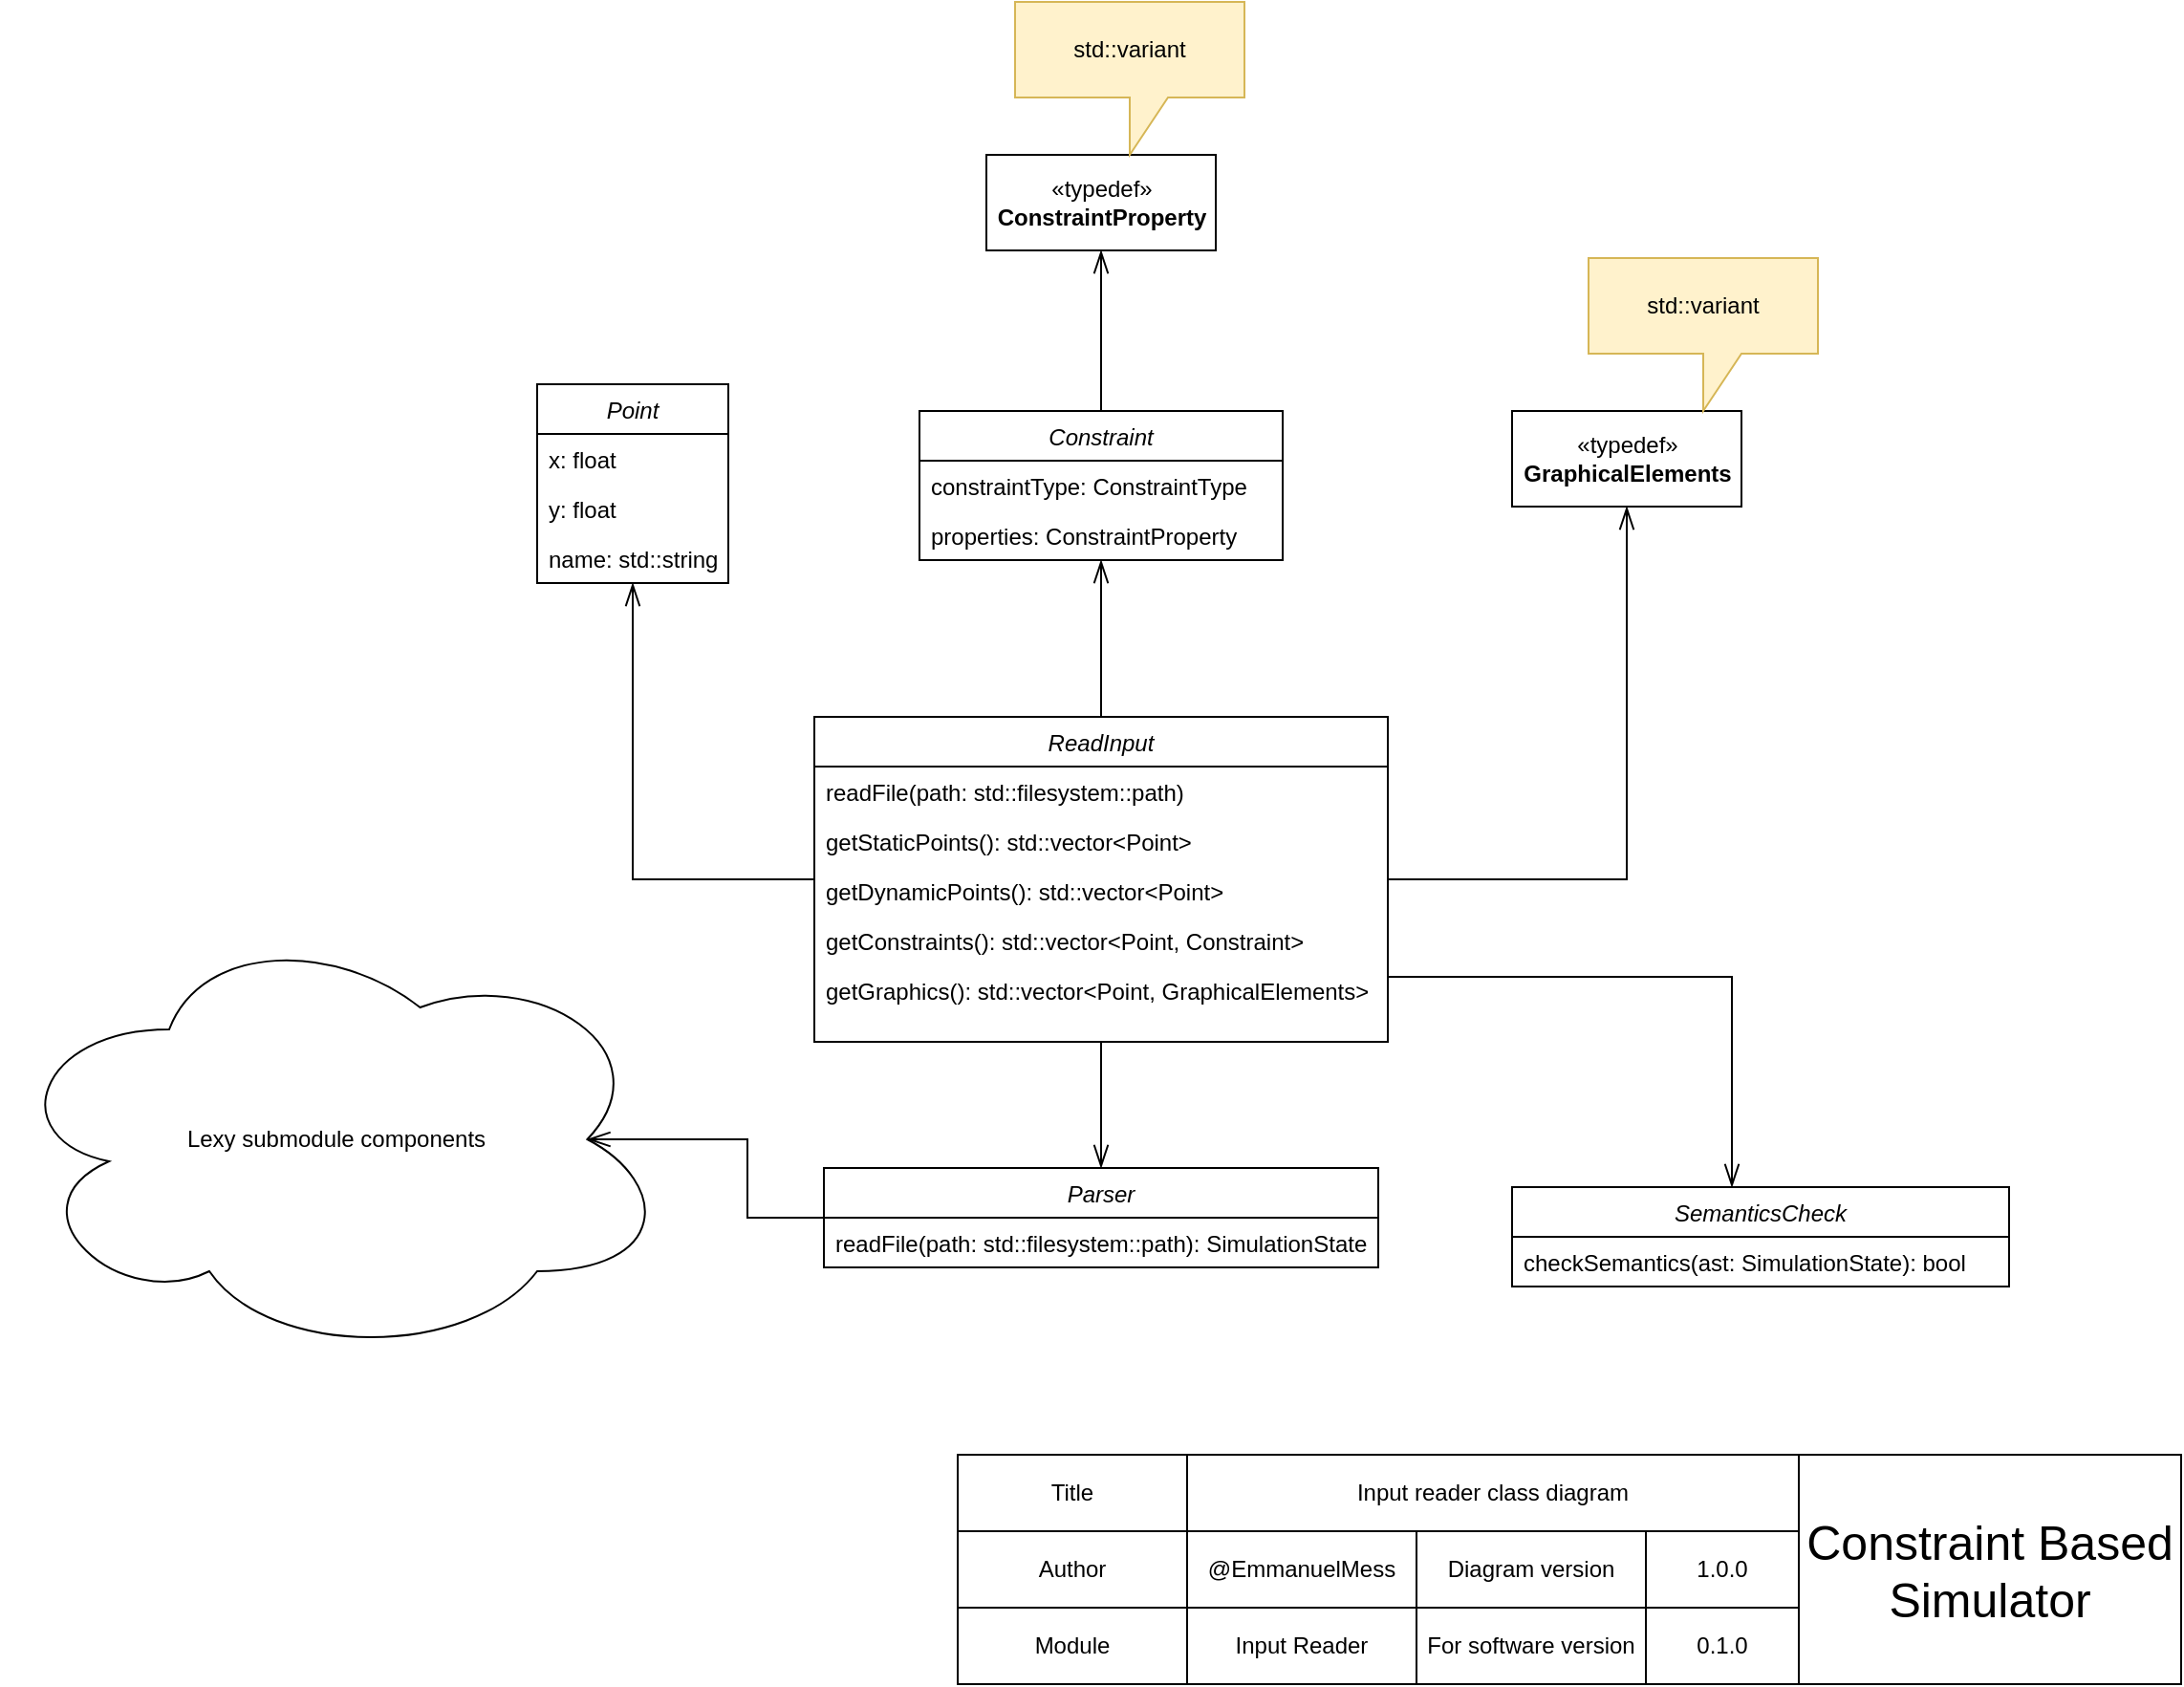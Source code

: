 <mxfile version="20.3.0" type="device"><diagram id="C5RBs43oDa-KdzZeNtuy" name="Page-1"><mxGraphModel dx="1382" dy="878" grid="1" gridSize="10" guides="1" tooltips="1" connect="1" arrows="1" fold="1" page="1" pageScale="1" pageWidth="1169" pageHeight="827" math="0" shadow="0"><root><mxCell id="WIyWlLk6GJQsqaUBKTNV-0"/><mxCell id="WIyWlLk6GJQsqaUBKTNV-1" parent="WIyWlLk6GJQsqaUBKTNV-0"/><mxCell id="K2Yrc4t2-jPAsuFykGhJ-18" style="edgeStyle=orthogonalEdgeStyle;rounded=0;orthogonalLoop=1;jettySize=auto;html=1;endSize=10;endArrow=openThin;endFill=0;" parent="WIyWlLk6GJQsqaUBKTNV-1" source="zkfFHV4jXpPFQw0GAbJ--0" target="K2Yrc4t2-jPAsuFykGhJ-2" edge="1"><mxGeometry relative="1" as="geometry"/></mxCell><mxCell id="K2Yrc4t2-jPAsuFykGhJ-19" style="edgeStyle=orthogonalEdgeStyle;rounded=0;orthogonalLoop=1;jettySize=auto;html=1;endSize=10;endArrow=openThin;endFill=0;" parent="WIyWlLk6GJQsqaUBKTNV-1" source="zkfFHV4jXpPFQw0GAbJ--0" target="K2Yrc4t2-jPAsuFykGhJ-10" edge="1"><mxGeometry relative="1" as="geometry"/></mxCell><mxCell id="K2Yrc4t2-jPAsuFykGhJ-20" style="edgeStyle=orthogonalEdgeStyle;rounded=0;orthogonalLoop=1;jettySize=auto;html=1;endSize=10;endArrow=openThin;endFill=0;" parent="WIyWlLk6GJQsqaUBKTNV-1" source="zkfFHV4jXpPFQw0GAbJ--0" target="K2Yrc4t2-jPAsuFykGhJ-17" edge="1"><mxGeometry relative="1" as="geometry"/></mxCell><mxCell id="K2Yrc4t2-jPAsuFykGhJ-30" style="edgeStyle=orthogonalEdgeStyle;rounded=0;orthogonalLoop=1;jettySize=auto;html=1;endArrow=openThin;endFill=0;endSize=10;" parent="WIyWlLk6GJQsqaUBKTNV-1" source="zkfFHV4jXpPFQw0GAbJ--0" target="K2Yrc4t2-jPAsuFykGhJ-27" edge="1"><mxGeometry relative="1" as="geometry"/></mxCell><mxCell id="zkfFHV4jXpPFQw0GAbJ--0" value="ReadInput" style="swimlane;fontStyle=2;align=center;verticalAlign=top;childLayout=stackLayout;horizontal=1;startSize=26;horizontalStack=0;resizeParent=1;resizeLast=0;collapsible=1;marginBottom=0;rounded=0;shadow=0;strokeWidth=1;" parent="WIyWlLk6GJQsqaUBKTNV-1" vertex="1"><mxGeometry x="445" y="414" width="300" height="170" as="geometry"><mxRectangle x="230" y="140" width="160" height="26" as="alternateBounds"/></mxGeometry></mxCell><mxCell id="zkfFHV4jXpPFQw0GAbJ--1" value="readFile(path: std::filesystem::path)" style="text;align=left;verticalAlign=top;spacingLeft=4;spacingRight=4;overflow=hidden;rotatable=0;points=[[0,0.5],[1,0.5]];portConstraint=eastwest;" parent="zkfFHV4jXpPFQw0GAbJ--0" vertex="1"><mxGeometry y="26" width="300" height="26" as="geometry"/></mxCell><mxCell id="zkfFHV4jXpPFQw0GAbJ--2" value="getStaticPoints(): std::vector&lt;Point&gt;" style="text;align=left;verticalAlign=top;spacingLeft=4;spacingRight=4;overflow=hidden;rotatable=0;points=[[0,0.5],[1,0.5]];portConstraint=eastwest;rounded=0;shadow=0;html=0;" parent="zkfFHV4jXpPFQw0GAbJ--0" vertex="1"><mxGeometry y="52" width="300" height="26" as="geometry"/></mxCell><mxCell id="zkfFHV4jXpPFQw0GAbJ--3" value="getDynamicPoints(): std::vector&lt;Point&gt;" style="text;align=left;verticalAlign=top;spacingLeft=4;spacingRight=4;overflow=hidden;rotatable=0;points=[[0,0.5],[1,0.5]];portConstraint=eastwest;rounded=0;shadow=0;html=0;" parent="zkfFHV4jXpPFQw0GAbJ--0" vertex="1"><mxGeometry y="78" width="300" height="26" as="geometry"/></mxCell><mxCell id="K2Yrc4t2-jPAsuFykGhJ-0" value="getConstraints(): std::vector&lt;Point, Constraint&gt;" style="text;align=left;verticalAlign=top;spacingLeft=4;spacingRight=4;overflow=hidden;rotatable=0;points=[[0,0.5],[1,0.5]];portConstraint=eastwest;rounded=0;shadow=0;html=0;" parent="zkfFHV4jXpPFQw0GAbJ--0" vertex="1"><mxGeometry y="104" width="300" height="26" as="geometry"/></mxCell><mxCell id="K2Yrc4t2-jPAsuFykGhJ-1" value="getGraphics(): std::vector&lt;Point, GraphicalElements&gt;" style="text;align=left;verticalAlign=top;spacingLeft=4;spacingRight=4;overflow=hidden;rotatable=0;points=[[0,0.5],[1,0.5]];portConstraint=eastwest;rounded=0;shadow=0;html=0;" parent="zkfFHV4jXpPFQw0GAbJ--0" vertex="1"><mxGeometry y="130" width="300" height="26" as="geometry"/></mxCell><mxCell id="K2Yrc4t2-jPAsuFykGhJ-2" value="Point" style="swimlane;fontStyle=2;align=center;verticalAlign=top;childLayout=stackLayout;horizontal=1;startSize=26;horizontalStack=0;resizeParent=1;resizeLast=0;collapsible=1;marginBottom=0;rounded=0;shadow=0;strokeWidth=1;" parent="WIyWlLk6GJQsqaUBKTNV-1" vertex="1"><mxGeometry x="300" y="240" width="100" height="104" as="geometry"><mxRectangle x="230" y="140" width="160" height="26" as="alternateBounds"/></mxGeometry></mxCell><mxCell id="K2Yrc4t2-jPAsuFykGhJ-6" value="x: float" style="text;align=left;verticalAlign=top;spacingLeft=4;spacingRight=4;overflow=hidden;rotatable=0;points=[[0,0.5],[1,0.5]];portConstraint=eastwest;rounded=0;shadow=0;html=0;" parent="K2Yrc4t2-jPAsuFykGhJ-2" vertex="1"><mxGeometry y="26" width="100" height="26" as="geometry"/></mxCell><mxCell id="K2Yrc4t2-jPAsuFykGhJ-8" value="y: float" style="text;align=left;verticalAlign=top;spacingLeft=4;spacingRight=4;overflow=hidden;rotatable=0;points=[[0,0.5],[1,0.5]];portConstraint=eastwest;rounded=0;shadow=0;html=0;" parent="K2Yrc4t2-jPAsuFykGhJ-2" vertex="1"><mxGeometry y="52" width="100" height="26" as="geometry"/></mxCell><mxCell id="K2Yrc4t2-jPAsuFykGhJ-9" value="name: std::string" style="text;align=left;verticalAlign=top;spacingLeft=4;spacingRight=4;overflow=hidden;rotatable=0;points=[[0,0.5],[1,0.5]];portConstraint=eastwest;rounded=0;shadow=0;html=0;" parent="K2Yrc4t2-jPAsuFykGhJ-2" vertex="1"><mxGeometry y="78" width="100" height="26" as="geometry"/></mxCell><mxCell id="K2Yrc4t2-jPAsuFykGhJ-22" style="edgeStyle=orthogonalEdgeStyle;rounded=0;orthogonalLoop=1;jettySize=auto;html=1;endArrow=openThin;endFill=0;endSize=10;" parent="WIyWlLk6GJQsqaUBKTNV-1" source="K2Yrc4t2-jPAsuFykGhJ-10" target="K2Yrc4t2-jPAsuFykGhJ-21" edge="1"><mxGeometry relative="1" as="geometry"/></mxCell><mxCell id="K2Yrc4t2-jPAsuFykGhJ-10" value="Constraint" style="swimlane;fontStyle=2;align=center;verticalAlign=top;childLayout=stackLayout;horizontal=1;startSize=26;horizontalStack=0;resizeParent=1;resizeLast=0;collapsible=1;marginBottom=0;rounded=0;shadow=0;strokeWidth=1;" parent="WIyWlLk6GJQsqaUBKTNV-1" vertex="1"><mxGeometry x="500" y="254" width="190" height="78" as="geometry"><mxRectangle x="230" y="140" width="160" height="26" as="alternateBounds"/></mxGeometry></mxCell><mxCell id="K2Yrc4t2-jPAsuFykGhJ-11" value="constraintType: ConstraintType" style="text;align=left;verticalAlign=top;spacingLeft=4;spacingRight=4;overflow=hidden;rotatable=0;points=[[0,0.5],[1,0.5]];portConstraint=eastwest;rounded=0;shadow=0;html=0;" parent="K2Yrc4t2-jPAsuFykGhJ-10" vertex="1"><mxGeometry y="26" width="190" height="26" as="geometry"/></mxCell><mxCell id="K2Yrc4t2-jPAsuFykGhJ-12" value="properties: ConstraintProperty" style="text;align=left;verticalAlign=top;spacingLeft=4;spacingRight=4;overflow=hidden;rotatable=0;points=[[0,0.5],[1,0.5]];portConstraint=eastwest;rounded=0;shadow=0;html=0;" parent="K2Yrc4t2-jPAsuFykGhJ-10" vertex="1"><mxGeometry y="52" width="190" height="26" as="geometry"/></mxCell><mxCell id="K2Yrc4t2-jPAsuFykGhJ-17" value="«typedef»&lt;br&gt;&lt;b&gt;GraphicalElements&lt;/b&gt;" style="html=1;" parent="WIyWlLk6GJQsqaUBKTNV-1" vertex="1"><mxGeometry x="810" y="254" width="120" height="50" as="geometry"/></mxCell><mxCell id="K2Yrc4t2-jPAsuFykGhJ-21" value="«typedef»&lt;br&gt;&lt;b&gt;ConstraintProperty&lt;/b&gt;" style="html=1;" parent="WIyWlLk6GJQsqaUBKTNV-1" vertex="1"><mxGeometry x="535" y="120" width="120" height="50" as="geometry"/></mxCell><mxCell id="K2Yrc4t2-jPAsuFykGhJ-23" value="std::variant" style="shape=callout;whiteSpace=wrap;html=1;perimeter=calloutPerimeter;fillColor=#fff2cc;strokeColor=#d6b656;" parent="WIyWlLk6GJQsqaUBKTNV-1" vertex="1"><mxGeometry x="550" y="40" width="120" height="80" as="geometry"/></mxCell><mxCell id="K2Yrc4t2-jPAsuFykGhJ-24" value="std::variant" style="shape=callout;whiteSpace=wrap;html=1;perimeter=calloutPerimeter;fillColor=#fff2cc;strokeColor=#d6b656;" parent="WIyWlLk6GJQsqaUBKTNV-1" vertex="1"><mxGeometry x="850" y="174" width="120" height="80" as="geometry"/></mxCell><mxCell id="K2Yrc4t2-jPAsuFykGhJ-25" value="Lexy submodule components" style="ellipse;shape=cloud;whiteSpace=wrap;html=1;" parent="WIyWlLk6GJQsqaUBKTNV-1" vertex="1"><mxGeometry x="20" y="520" width="350" height="230" as="geometry"/></mxCell><mxCell id="K2Yrc4t2-jPAsuFykGhJ-31" style="edgeStyle=orthogonalEdgeStyle;rounded=0;orthogonalLoop=1;jettySize=auto;html=1;endArrow=openThin;endFill=0;endSize=10;entryX=0.875;entryY=0.5;entryDx=0;entryDy=0;entryPerimeter=0;" parent="WIyWlLk6GJQsqaUBKTNV-1" source="K2Yrc4t2-jPAsuFykGhJ-27" target="K2Yrc4t2-jPAsuFykGhJ-25" edge="1"><mxGeometry relative="1" as="geometry"/></mxCell><mxCell id="K2Yrc4t2-jPAsuFykGhJ-27" value="Parser" style="swimlane;fontStyle=2;align=center;verticalAlign=top;childLayout=stackLayout;horizontal=1;startSize=26;horizontalStack=0;resizeParent=1;resizeLast=0;collapsible=1;marginBottom=0;rounded=0;shadow=0;strokeWidth=1;" parent="WIyWlLk6GJQsqaUBKTNV-1" vertex="1"><mxGeometry x="450" y="650" width="290" height="52" as="geometry"><mxRectangle x="230" y="140" width="160" height="26" as="alternateBounds"/></mxGeometry></mxCell><mxCell id="K2Yrc4t2-jPAsuFykGhJ-28" value="readFile(path: std::filesystem::path): SimulationState" style="text;align=left;verticalAlign=top;spacingLeft=4;spacingRight=4;overflow=hidden;rotatable=0;points=[[0,0.5],[1,0.5]];portConstraint=eastwest;rounded=0;shadow=0;html=0;" parent="K2Yrc4t2-jPAsuFykGhJ-27" vertex="1"><mxGeometry y="26" width="290" height="26" as="geometry"/></mxCell><mxCell id="W2fvd5h6GRTX3pGb27Vk-2" value="SemanticsCheck" style="swimlane;fontStyle=2;align=center;verticalAlign=top;childLayout=stackLayout;horizontal=1;startSize=26;horizontalStack=0;resizeParent=1;resizeLast=0;collapsible=1;marginBottom=0;rounded=0;shadow=0;strokeWidth=1;" parent="WIyWlLk6GJQsqaUBKTNV-1" vertex="1"><mxGeometry x="810" y="660" width="260" height="52" as="geometry"><mxRectangle x="230" y="140" width="160" height="26" as="alternateBounds"/></mxGeometry></mxCell><mxCell id="W2fvd5h6GRTX3pGb27Vk-3" value="checkSemantics(ast: SimulationState): bool" style="text;align=left;verticalAlign=top;spacingLeft=4;spacingRight=4;overflow=hidden;rotatable=0;points=[[0,0.5],[1,0.5]];portConstraint=eastwest;rounded=0;shadow=0;html=0;" parent="W2fvd5h6GRTX3pGb27Vk-2" vertex="1"><mxGeometry y="26" width="260" height="26" as="geometry"/></mxCell><mxCell id="W2fvd5h6GRTX3pGb27Vk-5" style="edgeStyle=orthogonalEdgeStyle;rounded=0;orthogonalLoop=1;jettySize=auto;html=1;endArrow=openThin;endFill=0;endSize=10;" parent="WIyWlLk6GJQsqaUBKTNV-1" source="zkfFHV4jXpPFQw0GAbJ--0" target="W2fvd5h6GRTX3pGb27Vk-2" edge="1"><mxGeometry relative="1" as="geometry"><mxPoint x="605.0" y="594" as="sourcePoint"/><mxPoint x="605.0" y="670" as="targetPoint"/><Array as="points"><mxPoint x="925" y="550"/></Array></mxGeometry></mxCell><mxCell id="23At6wV8TqAbKc6dYulk-0" value="Title" style="rounded=0;whiteSpace=wrap;html=1;" vertex="1" parent="WIyWlLk6GJQsqaUBKTNV-1"><mxGeometry x="520" y="800" width="120" height="40" as="geometry"/></mxCell><mxCell id="23At6wV8TqAbKc6dYulk-1" value="Input reader class diagram" style="rounded=0;whiteSpace=wrap;html=1;" vertex="1" parent="WIyWlLk6GJQsqaUBKTNV-1"><mxGeometry x="640.0" y="800" width="320" height="40" as="geometry"/></mxCell><mxCell id="23At6wV8TqAbKc6dYulk-2" value="Module" style="rounded=0;whiteSpace=wrap;html=1;" vertex="1" parent="WIyWlLk6GJQsqaUBKTNV-1"><mxGeometry x="520" y="880" width="120" height="40" as="geometry"/></mxCell><mxCell id="23At6wV8TqAbKc6dYulk-3" value="Author" style="rounded=0;whiteSpace=wrap;html=1;" vertex="1" parent="WIyWlLk6GJQsqaUBKTNV-1"><mxGeometry x="520" y="840" width="120" height="40" as="geometry"/></mxCell><mxCell id="23At6wV8TqAbKc6dYulk-4" value="@EmmanuelMess" style="rounded=0;whiteSpace=wrap;html=1;" vertex="1" parent="WIyWlLk6GJQsqaUBKTNV-1"><mxGeometry x="640.0" y="840" width="120" height="40" as="geometry"/></mxCell><mxCell id="23At6wV8TqAbKc6dYulk-5" value="Input Reader" style="rounded=0;whiteSpace=wrap;html=1;" vertex="1" parent="WIyWlLk6GJQsqaUBKTNV-1"><mxGeometry x="640.0" y="880" width="120" height="40" as="geometry"/></mxCell><mxCell id="23At6wV8TqAbKc6dYulk-6" value="Diagram version" style="rounded=0;whiteSpace=wrap;html=1;" vertex="1" parent="WIyWlLk6GJQsqaUBKTNV-1"><mxGeometry x="760.0" y="840" width="120" height="40" as="geometry"/></mxCell><mxCell id="23At6wV8TqAbKc6dYulk-7" value="&lt;font style=&quot;font-size: 25px;&quot;&gt;Constraint Based Simulator&lt;/font&gt;" style="rounded=0;whiteSpace=wrap;html=1;" vertex="1" parent="WIyWlLk6GJQsqaUBKTNV-1"><mxGeometry x="960" y="800" width="200" height="120" as="geometry"/></mxCell><mxCell id="23At6wV8TqAbKc6dYulk-8" value="1.0.0" style="rounded=0;whiteSpace=wrap;html=1;" vertex="1" parent="WIyWlLk6GJQsqaUBKTNV-1"><mxGeometry x="880.0" y="840" width="80" height="40" as="geometry"/></mxCell><mxCell id="23At6wV8TqAbKc6dYulk-9" value="For software version" style="rounded=0;whiteSpace=wrap;html=1;" vertex="1" parent="WIyWlLk6GJQsqaUBKTNV-1"><mxGeometry x="760.0" y="880" width="120" height="40" as="geometry"/></mxCell><mxCell id="23At6wV8TqAbKc6dYulk-10" value="0.1.0" style="rounded=0;whiteSpace=wrap;html=1;" vertex="1" parent="WIyWlLk6GJQsqaUBKTNV-1"><mxGeometry x="880.0" y="880" width="80" height="40" as="geometry"/></mxCell></root></mxGraphModel></diagram></mxfile>